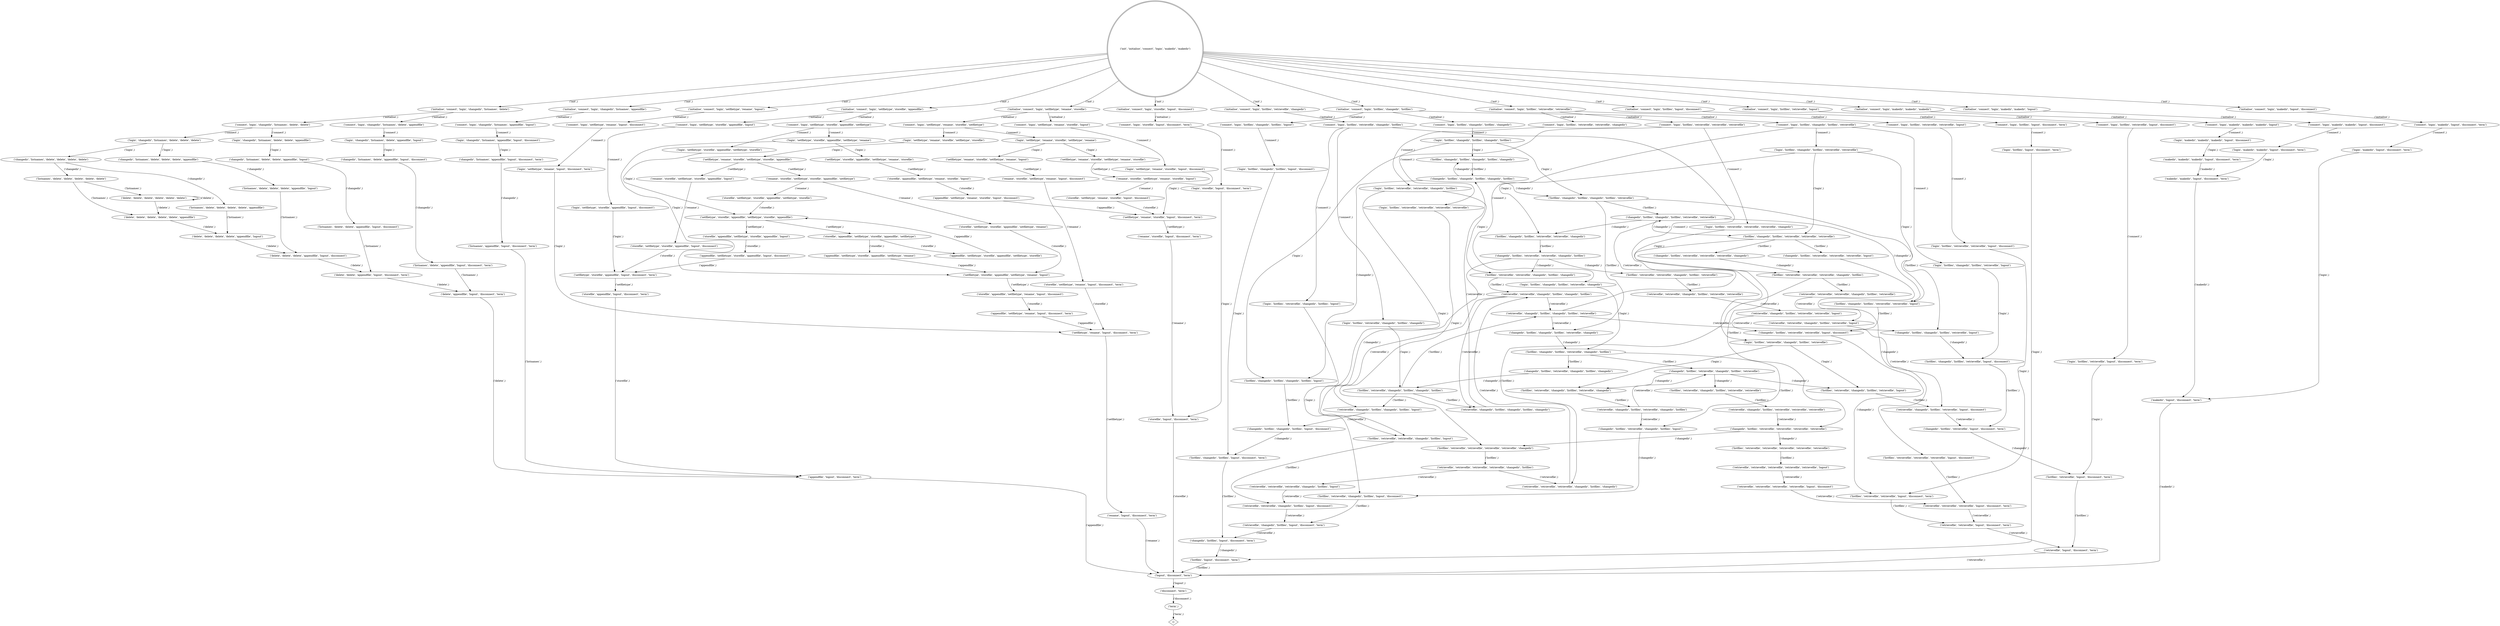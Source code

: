 digraph  {
0 [shape=doublecircle, label="('init', 'initialise', 'connect', 'login', 'makedir', 'makedir')"];
1 [label="('initialise', 'connect', 'login', 'changedir', 'listnames', 'delete')"];
2 [label="('connect', 'login', 'changedir', 'listnames', 'delete', 'delete')"];
3 [label="('login', 'changedir', 'listnames', 'delete', 'delete', 'appendfile')"];
4 [label="('changedir', 'listnames', 'delete', 'delete', 'appendfile', 'logout')"];
5 [label="('listnames', 'delete', 'delete', 'appendfile', 'logout', 'disconnect')"];
6 [label="('delete', 'delete', 'appendfile', 'logout', 'disconnect', 'term')"];
7 [label="('delete', 'appendfile', 'logout', 'disconnect', 'term')"];
8 [label="('appendfile', 'logout', 'disconnect', 'term')"];
9 [label="('logout', 'disconnect', 'term')"];
10 [label="('disconnect', 'term')"];
11 [label="('term',)"];
13 [label="('initialise', 'connect', 'login', 'listfiles', 'logout', 'disconnect')"];
14 [label="('connect', 'login', 'listfiles', 'logout', 'disconnect', 'term')"];
15 [label="('login', 'listfiles', 'logout', 'disconnect', 'term')"];
16 [label="('listfiles', 'logout', 'disconnect', 'term')"];
18 [label="('initialise', 'connect', 'login', 'setfiletype', 'rename', 'logout')"];
19 [label="('connect', 'login', 'setfiletype', 'rename', 'logout', 'disconnect')"];
20 [label="('login', 'setfiletype', 'rename', 'logout', 'disconnect', 'term')"];
21 [label="('setfiletype', 'rename', 'logout', 'disconnect', 'term')"];
22 [label="('rename', 'logout', 'disconnect', 'term')"];
24 [label="('initialise', 'connect', 'login', 'listfiles', 'changedir', 'listfiles')"];
25 [label="('connect', 'login', 'listfiles', 'changedir', 'listfiles', 'logout')"];
26 [label="('login', 'listfiles', 'changedir', 'listfiles', 'logout', 'disconnect')"];
27 [label="('listfiles', 'changedir', 'listfiles', 'logout', 'disconnect', 'term')"];
28 [label="('changedir', 'listfiles', 'logout', 'disconnect', 'term')"];
30 [label="('initialise', 'connect', 'login', 'storefile', 'logout', 'disconnect')"];
31 [label="('connect', 'login', 'storefile', 'logout', 'disconnect', 'term')"];
32 [label="('login', 'storefile', 'logout', 'disconnect', 'term')"];
33 [label="('storefile', 'logout', 'disconnect', 'term')"];
35 [label="('initialise', 'connect', 'login', 'makedir', 'logout', 'disconnect')"];
36 [label="('connect', 'login', 'makedir', 'logout', 'disconnect', 'term')"];
37 [label="('login', 'makedir', 'logout', 'disconnect', 'term')"];
38 [label="('makedir', 'logout', 'disconnect', 'term')"];
39 [label="('login', 'changedir', 'listnames', 'delete', 'delete', 'delete')"];
40 [label="('changedir', 'listnames', 'delete', 'delete', 'delete', 'appendfile')"];
41 [label="('listnames', 'delete', 'delete', 'delete', 'appendfile', 'logout')"];
42 [label="('delete', 'delete', 'delete', 'appendfile', 'logout', 'disconnect')"];
43 [label="('initialise', 'connect', 'login', 'changedir', 'listnames', 'appendfile')"];
44 [label="('connect', 'login', 'changedir', 'listnames', 'appendfile', 'logout')"];
45 [label="('login', 'changedir', 'listnames', 'appendfile', 'logout', 'disconnect')"];
46 [label="('changedir', 'listnames', 'appendfile', 'logout', 'disconnect', 'term')"];
47 [label="('listnames', 'appendfile', 'logout', 'disconnect', 'term')"];
48 [label="('connect', 'login', 'listfiles', 'changedir', 'listfiles', 'changedir')"];
49 [label="('login', 'listfiles', 'changedir', 'listfiles', 'changedir', 'listfiles')"];
50 [label="('listfiles', 'changedir', 'listfiles', 'changedir', 'listfiles', 'changedir')"];
51 [label="('changedir', 'listfiles', 'changedir', 'listfiles', 'changedir', 'listfiles')"];
52 [label="('listfiles', 'changedir', 'listfiles', 'changedir', 'listfiles', 'logout')"];
53 [label="('changedir', 'listfiles', 'changedir', 'listfiles', 'logout', 'disconnect')"];
55 [label="('initialise', 'connect', 'login', 'listfiles', 'retrievefile', 'changedir')"];
56 [label="('connect', 'login', 'listfiles', 'retrievefile', 'changedir', 'listfiles')"];
57 [label="('login', 'listfiles', 'retrievefile', 'changedir', 'listfiles', 'changedir')"];
58 [label="('listfiles', 'retrievefile', 'changedir', 'listfiles', 'changedir', 'listfiles')"];
59 [label="('retrievefile', 'changedir', 'listfiles', 'changedir', 'listfiles', 'changedir')"];
60 [label="('connect', 'login', 'changedir', 'listnames', 'delete', 'appendfile')"];
61 [label="('login', 'changedir', 'listnames', 'delete', 'appendfile', 'logout')"];
62 [label="('changedir', 'listnames', 'delete', 'appendfile', 'logout', 'disconnect')"];
63 [label="('listnames', 'delete', 'appendfile', 'logout', 'disconnect', 'term')"];
65 [label="('initialise', 'connect', 'login', 'setfiletype', 'storefile', 'appendfile')"];
66 [label="('connect', 'login', 'setfiletype', 'storefile', 'appendfile', 'logout')"];
67 [label="('login', 'setfiletype', 'storefile', 'appendfile', 'logout', 'disconnect')"];
68 [label="('setfiletype', 'storefile', 'appendfile', 'logout', 'disconnect', 'term')"];
69 [label="('storefile', 'appendfile', 'logout', 'disconnect', 'term')"];
70 [label="('initialise', 'connect', 'login', 'setfiletype', 'rename', 'storefile')"];
71 [label="('connect', 'login', 'setfiletype', 'rename', 'storefile', 'setfiletype')"];
72 [label="('login', 'setfiletype', 'rename', 'storefile', 'setfiletype', 'rename')"];
73 [label="('setfiletype', 'rename', 'storefile', 'setfiletype', 'rename', 'logout')"];
74 [label="('rename', 'storefile', 'setfiletype', 'rename', 'logout', 'disconnect')"];
75 [label="('storefile', 'setfiletype', 'rename', 'logout', 'disconnect', 'term')"];
76 [label="('connect', 'login', 'listfiles', 'changedir', 'listfiles', 'retrievefile')"];
77 [label="('login', 'listfiles', 'changedir', 'listfiles', 'retrievefile', 'logout')"];
78 [label="('listfiles', 'changedir', 'listfiles', 'retrievefile', 'logout', 'disconnect')"];
79 [label="('changedir', 'listfiles', 'retrievefile', 'logout', 'disconnect', 'term')"];
80 [label="('listfiles', 'retrievefile', 'logout', 'disconnect', 'term')"];
81 [label="('retrievefile', 'logout', 'disconnect', 'term')"];
82 [label="('initialise', 'connect', 'login', 'listfiles', 'retrievefile', 'logout')"];
83 [label="('connect', 'login', 'listfiles', 'retrievefile', 'logout', 'disconnect')"];
84 [label="('login', 'listfiles', 'retrievefile', 'logout', 'disconnect', 'term')"];
85 [label="('changedir', 'listnames', 'delete', 'delete', 'delete', 'delete')"];
86 [label="('listnames', 'delete', 'delete', 'delete', 'delete', 'appendfile')"];
87 [label="('delete', 'delete', 'delete', 'delete', 'appendfile', 'logout')"];
88 [label="('listfiles', 'changedir', 'listfiles', 'changedir', 'listfiles', 'retrievefile')"];
89 [label="('changedir', 'listfiles', 'changedir', 'listfiles', 'retrievefile', 'logout')"];
90 [label="('login', 'listfiles', 'retrievefile', 'changedir', 'listfiles', 'logout')"];
91 [label="('listfiles', 'retrievefile', 'changedir', 'listfiles', 'logout', 'disconnect')"];
92 [label="('retrievefile', 'changedir', 'listfiles', 'logout', 'disconnect', 'term')"];
94 [label="('initialise', 'connect', 'login', 'makedir', 'makedir', 'logout')"];
95 [label="('connect', 'login', 'makedir', 'makedir', 'logout', 'disconnect')"];
96 [label="('login', 'makedir', 'makedir', 'logout', 'disconnect', 'term')"];
97 [label="('makedir', 'makedir', 'logout', 'disconnect', 'term')"];
98 [label="('connect', 'login', 'setfiletype', 'storefile', 'appendfile', 'setfiletype')"];
99 [label="('login', 'setfiletype', 'storefile', 'appendfile', 'setfiletype', 'rename')"];
100 [label="('setfiletype', 'storefile', 'appendfile', 'setfiletype', 'rename', 'storefile')"];
101 [label="('storefile', 'appendfile', 'setfiletype', 'rename', 'storefile', 'logout')"];
102 [label="('appendfile', 'setfiletype', 'rename', 'storefile', 'logout', 'disconnect')"];
103 [label="('setfiletype', 'rename', 'storefile', 'logout', 'disconnect', 'term')"];
104 [label="('rename', 'storefile', 'logout', 'disconnect', 'term')"];
105 [label="('retrievefile', 'changedir', 'listfiles', 'changedir', 'listfiles', 'logout')"];
106 [label="('initialise', 'connect', 'login', 'listfiles', 'retrievefile', 'retrievefile')"];
107 [label="('connect', 'login', 'listfiles', 'retrievefile', 'retrievefile', 'retrievefile')"];
108 [label="('login', 'listfiles', 'retrievefile', 'retrievefile', 'retrievefile', 'retrievefile')"];
109 [label="('listfiles', 'retrievefile', 'retrievefile', 'retrievefile', 'retrievefile', 'changedir')"];
110 [label="('retrievefile', 'retrievefile', 'retrievefile', 'retrievefile', 'changedir', 'listfiles')"];
111 [label="('retrievefile', 'retrievefile', 'retrievefile', 'changedir', 'listfiles', 'changedir')"];
112 [label="('retrievefile', 'retrievefile', 'changedir', 'listfiles', 'changedir', 'listfiles')"];
113 [label="('connect', 'login', 'setfiletype', 'rename', 'storefile', 'logout')"];
114 [label="('login', 'setfiletype', 'rename', 'storefile', 'logout', 'disconnect')"];
115 [label="('initialise', 'connect', 'login', 'makedir', 'makedir', 'makedir')"];
116 [label="('connect', 'login', 'makedir', 'makedir', 'makedir', 'logout')"];
117 [label="('login', 'makedir', 'makedir', 'makedir', 'logout', 'disconnect')"];
118 [label="('makedir', 'makedir', 'makedir', 'logout', 'disconnect', 'term')"];
119 [label="('changedir', 'listfiles', 'changedir', 'listfiles', 'retrievefile', 'retrievefile')"];
120 [label="('listfiles', 'changedir', 'listfiles', 'retrievefile', 'retrievefile', 'changedir')"];
121 [label="('changedir', 'listfiles', 'retrievefile', 'retrievefile', 'changedir', 'listfiles')"];
122 [label="('listfiles', 'retrievefile', 'retrievefile', 'changedir', 'listfiles', 'changedir')"];
123 [label="('retrievefile', 'changedir', 'listfiles', 'changedir', 'listfiles', 'retrievefile')"];
124 [label="('listnames', 'delete', 'delete', 'delete', 'delete', 'delete')"];
125 [label="('delete', 'delete', 'delete', 'delete', 'delete', 'delete')"];
126 [label="('delete', 'delete', 'delete', 'delete', 'delete', 'appendfile')"];
127 [label="('login', 'setfiletype', 'storefile', 'appendfile', 'setfiletype', 'storefile')"];
128 [label="('setfiletype', 'storefile', 'appendfile', 'setfiletype', 'storefile', 'appendfile')"];
129 [label="('storefile', 'appendfile', 'setfiletype', 'storefile', 'appendfile', 'logout')"];
130 [label="('appendfile', 'setfiletype', 'storefile', 'appendfile', 'logout', 'disconnect')"];
131 [label="('login', 'listfiles', 'changedir', 'listfiles', 'retrievefile', 'changedir')"];
132 [label="('listfiles', 'changedir', 'listfiles', 'retrievefile', 'changedir', 'listfiles')"];
133 [label="('changedir', 'listfiles', 'retrievefile', 'changedir', 'listfiles', 'changedir')"];
134 [label="('changedir', 'listfiles', 'changedir', 'listfiles', 'retrievefile', 'changedir')"];
135 [label="('login', 'setfiletype', 'rename', 'storefile', 'setfiletype', 'storefile')"];
136 [label="('setfiletype', 'rename', 'storefile', 'setfiletype', 'storefile', 'appendfile')"];
137 [label="('rename', 'storefile', 'setfiletype', 'storefile', 'appendfile', 'logout')"];
138 [label="('storefile', 'setfiletype', 'storefile', 'appendfile', 'logout', 'disconnect')"];
139 [label="('login', 'listfiles', 'changedir', 'listfiles', 'retrievefile', 'retrievefile')"];
140 [label="('listfiles', 'changedir', 'listfiles', 'retrievefile', 'retrievefile', 'retrievefile')"];
141 [label="('changedir', 'listfiles', 'retrievefile', 'retrievefile', 'retrievefile', 'retrievefile')"];
142 [label="('listfiles', 'retrievefile', 'retrievefile', 'retrievefile', 'retrievefile', 'retrievefile')"];
143 [label="('retrievefile', 'retrievefile', 'retrievefile', 'retrievefile', 'retrievefile', 'logout')"];
144 [label="('retrievefile', 'retrievefile', 'retrievefile', 'retrievefile', 'logout', 'disconnect')"];
145 [label="('retrievefile', 'retrievefile', 'retrievefile', 'logout', 'disconnect', 'term')"];
146 [label="('retrievefile', 'retrievefile', 'logout', 'disconnect', 'term')"];
147 [label="('connect', 'login', 'listfiles', 'retrievefile', 'retrievefile', 'changedir')"];
148 [label="('login', 'listfiles', 'retrievefile', 'retrievefile', 'changedir', 'listfiles')"];
149 [label="('listfiles', 'retrievefile', 'retrievefile', 'changedir', 'listfiles', 'logout')"];
150 [label="('retrievefile', 'retrievefile', 'changedir', 'listfiles', 'logout', 'disconnect')"];
151 [label="('changedir', 'listfiles', 'retrievefile', 'changedir', 'listfiles', 'retrievefile')"];
152 [label="('listfiles', 'retrievefile', 'changedir', 'listfiles', 'retrievefile', 'changedir')"];
153 [label="('retrievefile', 'changedir', 'listfiles', 'retrievefile', 'changedir', 'listfiles')"];
154 [label="('changedir', 'listfiles', 'retrievefile', 'changedir', 'listfiles', 'logout')"];
155 [label="('login', 'listfiles', 'retrievefile', 'retrievefile', 'retrievefile', 'changedir')"];
156 [label="('listfiles', 'retrievefile', 'retrievefile', 'retrievefile', 'changedir', 'listfiles')"];
157 [label="('connect', 'login', 'listfiles', 'retrievefile', 'retrievefile', 'logout')"];
158 [label="('login', 'listfiles', 'retrievefile', 'retrievefile', 'logout', 'disconnect')"];
159 [label="('listfiles', 'retrievefile', 'retrievefile', 'logout', 'disconnect', 'term')"];
160 [label="('listfiles', 'changedir', 'listfiles', 'retrievefile', 'retrievefile', 'logout')"];
161 [label="('changedir', 'listfiles', 'retrievefile', 'retrievefile', 'logout', 'disconnect')"];
162 [label="('changedir', 'listfiles', 'retrievefile', 'retrievefile', 'retrievefile', 'changedir')"];
163 [label="('retrievefile', 'retrievefile', 'retrievefile', 'changedir', 'listfiles', 'retrievefile')"];
164 [label="('retrievefile', 'retrievefile', 'changedir', 'listfiles', 'retrievefile', 'logout')"];
165 [label="('retrievefile', 'changedir', 'listfiles', 'retrievefile', 'logout', 'disconnect')"];
166 [label="('listfiles', 'retrievefile', 'changedir', 'listfiles', 'retrievefile', 'retrievefile')"];
167 [label="('retrievefile', 'changedir', 'listfiles', 'retrievefile', 'retrievefile', 'retrievefile')"];
168 [label="('retrievefile', 'retrievefile', 'retrievefile', 'changedir', 'listfiles', 'logout')"];
169 [label="('login', 'listfiles', 'retrievefile', 'changedir', 'listfiles', 'retrievefile')"];
170 [label="('listfiles', 'retrievefile', 'changedir', 'listfiles', 'retrievefile', 'logout')"];
171 [label="('changedir', 'listfiles', 'retrievefile', 'retrievefile', 'retrievefile', 'logout')"];
172 [label="('listfiles', 'retrievefile', 'retrievefile', 'retrievefile', 'logout', 'disconnect')"];
173 [label="('rename', 'storefile', 'setfiletype', 'storefile', 'appendfile', 'setfiletype')"];
174 [label="('storefile', 'setfiletype', 'storefile', 'appendfile', 'setfiletype', 'storefile')"];
175 [label="('storefile', 'appendfile', 'setfiletype', 'storefile', 'appendfile', 'setfiletype')"];
176 [label="('appendfile', 'setfiletype', 'storefile', 'appendfile', 'setfiletype', 'storefile')"];
177 [label="('storefile', 'setfiletype', 'storefile', 'appendfile', 'setfiletype', 'rename')"];
178 [label="('setfiletype', 'storefile', 'appendfile', 'setfiletype', 'rename', 'logout')"];
179 [label="('storefile', 'appendfile', 'setfiletype', 'rename', 'logout', 'disconnect')"];
180 [label="('appendfile', 'setfiletype', 'rename', 'logout', 'disconnect', 'term')"];
181 [label="('appendfile', 'setfiletype', 'storefile', 'appendfile', 'setfiletype', 'rename')"];
182 [label="('setfiletype', 'rename', 'storefile', 'setfiletype', 'rename', 'storefile')"];
183 [label="('rename', 'storefile', 'setfiletype', 'rename', 'storefile', 'logout')"];
184 [label="('storefile', 'setfiletype', 'rename', 'storefile', 'logout', 'disconnect')"];
185 [label="('listfiles', 'retrievefile', 'retrievefile', 'changedir', 'listfiles', 'retrievefile')"];
186 [label="('retrievefile', 'retrievefile', 'changedir', 'listfiles', 'retrievefile', 'retrievefile')"];
187 [label="('retrievefile', 'changedir', 'listfiles', 'retrievefile', 'retrievefile', 'logout')"];
188 [shape=diamond, label="()"];
0 -> 43  [key=1, label="('init',)", weight=117];
0 -> 1  [key=2, label="('init',)", weight=137];
0 -> 13  [key=16, label="('init',)", weight=135];
0 -> 18  [key=21, label="('init',)", weight=39];
0 -> 70  [key=22, label="('init',)", weight=50];
0 -> 24  [key=28, label="('init',)", weight=127];
0 -> 30  [key=36, label="('init',)", weight=99];
0 -> 35  [key=41, label="('init',)", weight=97];
0 -> 55  [key=66, label="('init',)", weight=33];
0 -> 82  [key=67, label="('init',)", weight=30];
0 -> 106  [key=68, label="('init',)", weight=10];
0 -> 65  [key=82, label="('init',)", weight=112];
0 -> 115  [key=120, label="('init',)", weight=5];
0 -> 94  [key=121, label="('init',)", weight=9];
1 -> 60  [key=3, label="('initialise',)", weight=61];
1 -> 2  [key=4, label="('initialise',)", weight=76];
2 -> 39  [key=5, label="('connect',)", weight=46];
2 -> 3  [key=6, label="('connect',)", weight=30];
3 -> 4  [key=7, label="('login',)", weight=30];
4 -> 5  [key=8, label="('changedir',)", weight=30];
5 -> 6  [key=9, label="('listnames',)", weight=30];
6 -> 7  [key=10, label="('delete',)", weight=76];
7 -> 8  [key=11, label="('delete',)", weight=137];
8 -> 9  [key=12, label="('appendfile',)", weight=363];
9 -> 10  [key=13, label="('logout',)", weight=1000];
10 -> 11  [key=14, label="('disconnect',)", weight=1000];
11 -> 188  [key=15, label="('term',)", weight=1000];
13 -> 14  [key=17, label="('initialise',)", weight=135];
14 -> 15  [key=18, label="('connect',)", weight=135];
15 -> 16  [key=19, label="('login',)", weight=135];
16 -> 9  [key=20, label="('listfiles',)", weight=267];
18 -> 19  [key=23, label="('initialise',)", weight=39];
19 -> 20  [key=24, label="('connect',)", weight=39];
20 -> 21  [key=25, label="('login',)", weight=39];
21 -> 22  [key=26, label="('setfiletype',)", weight=46];
22 -> 9  [key=27, label="('rename',)", weight=46];
24 -> 48  [key=29, label="('initialise',)", weight=50];
24 -> 25  [key=30, label="('initialise',)", weight=47];
24 -> 76  [key=31, label="('initialise',)", weight=30];
25 -> 26  [key=32, label="('connect',)", weight=47];
26 -> 27  [key=33, label="('login',)", weight=47];
27 -> 28  [key=34, label="('listfiles',)", weight=106];
28 -> 16  [key=35, label="('changedir',)", weight=132];
30 -> 31  [key=37, label="('initialise',)", weight=99];
31 -> 32  [key=38, label="('connect',)", weight=99];
32 -> 33  [key=39, label="('login',)", weight=99];
33 -> 9  [key=40, label="('storefile',)", weight=145];
35 -> 36  [key=42, label="('initialise',)", weight=97];
36 -> 37  [key=43, label="('connect',)", weight=97];
37 -> 38  [key=44, label="('login',)", weight=97];
38 -> 9  [key=45, label="('makedir',)", weight=111];
39 -> 85  [key=46, label="('login',)", weight=24];
39 -> 40  [key=47, label="('login',)", weight=22];
40 -> 41  [key=48, label="('changedir',)", weight=22];
41 -> 42  [key=49, label="('listnames',)", weight=22];
42 -> 6  [key=50, label="('delete',)", weight=46];
43 -> 44  [key=51, label="('initialise',)", weight=117];
44 -> 45  [key=52, label="('connect',)", weight=117];
45 -> 46  [key=53, label="('login',)", weight=117];
46 -> 47  [key=54, label="('changedir',)", weight=117];
47 -> 8  [key=55, label="('listnames',)", weight=117];
48 -> 49  [key=56, label="('connect',)", weight=50];
49 -> 50  [key=57, label="('login',)", weight=24];
49 -> 88  [key=58, label="('login',)", weight=7];
49 -> 52  [key=59, label="('login',)", weight=19];
50 -> 51  [key=60, label="('listfiles',)", weight=64];
51 -> 88  [key=61, label="('changedir',)", weight=13];
51 -> 50  [key=62, label="('changedir',)", weight=40];
51 -> 52  [key=63, label="('changedir',)", weight=27];
52 -> 53  [key=64, label="('listfiles',)", weight=46];
53 -> 27  [key=65, label="('changedir',)", weight=59];
55 -> 56  [key=69, label="('initialise',)", weight=33];
56 -> 57  [key=70, label="('connect',)", weight=17];
56 -> 169  [key=71, label="('connect',)", weight=3];
56 -> 90  [key=72, label="('connect',)", weight=13];
57 -> 58  [key=73, label="('login',)", weight=17];
58 -> 105  [key=74, label="('listfiles',)", weight=10];
58 -> 123  [key=75, label="('listfiles',)", weight=7];
58 -> 59  [key=76, label="('listfiles',)", weight=15];
59 -> 51  [key=77, label="('retrievefile',)", weight=16];
60 -> 61  [key=78, label="('connect',)", weight=61];
61 -> 62  [key=79, label="('login',)", weight=61];
62 -> 63  [key=80, label="('changedir',)", weight=61];
63 -> 7  [key=81, label="('listnames',)", weight=61];
65 -> 98  [key=83, label="('initialise',)", weight=17];
65 -> 66  [key=84, label="('initialise',)", weight=95];
66 -> 67  [key=85, label="('connect',)", weight=95];
67 -> 68  [key=86, label="('login',)", weight=95];
68 -> 69  [key=87, label="('setfiletype',)", weight=109];
69 -> 8  [key=88, label="('storefile',)", weight=109];
70 -> 113  [key=89, label="('initialise',)", weight=40];
70 -> 71  [key=90, label="('initialise',)", weight=10];
71 -> 72  [key=91, label="('connect',)", weight=4];
71 -> 135  [key=92, label="('connect',)", weight=6];
72 -> 73  [key=93, label="('login',)", weight=3];
72 -> 182  [key=94, label="('login',)", weight=1];
73 -> 74  [key=95, label="('setfiletype',)", weight=3];
74 -> 75  [key=96, label="('rename',)", weight=3];
75 -> 21  [key=97, label="('storefile',)", weight=3];
76 -> 131  [key=98, label="('connect',)", weight=11];
76 -> 139  [key=99, label="('connect',)", weight=6];
76 -> 77  [key=100, label="('connect',)", weight=13];
77 -> 78  [key=101, label="('login',)", weight=13];
78 -> 79  [key=102, label="('listfiles',)", weight=24];
79 -> 80  [key=103, label="('changedir',)", weight=28];
80 -> 81  [key=104, label="('listfiles',)", weight=58];
81 -> 9  [key=105, label="('retrievefile',)", weight=68];
82 -> 83  [key=106, label="('initialise',)", weight=30];
83 -> 84  [key=107, label="('connect',)", weight=30];
84 -> 80  [key=108, label="('login',)", weight=30];
85 -> 86  [key=109, label="('changedir',)", weight=9];
85 -> 124  [key=110, label="('changedir',)", weight=15];
86 -> 87  [key=111, label="('listnames',)", weight=9];
87 -> 42  [key=112, label="('delete',)", weight=24];
88 -> 134  [key=113, label="('listfiles',)", weight=8];
88 -> 119  [key=114, label="('listfiles',)", weight=5];
88 -> 89  [key=115, label="('listfiles',)", weight=7];
89 -> 78  [key=116, label="('changedir',)", weight=11];
90 -> 91  [key=117, label="('login',)", weight=13];
91 -> 92  [key=118, label="('listfiles',)", weight=20];
92 -> 28  [key=119, label="('retrievefile',)", weight=26];
94 -> 95  [key=122, label="('initialise',)", weight=9];
95 -> 96  [key=123, label="('connect',)", weight=9];
96 -> 97  [key=124, label="('login',)", weight=9];
97 -> 38  [key=125, label="('makedir',)", weight=14];
98 -> 99  [key=126, label="('connect',)", weight=7];
98 -> 127  [key=127, label="('connect',)", weight=10];
99 -> 178  [key=128, label="('login',)", weight=2];
99 -> 100  [key=129, label="('login',)", weight=5];
100 -> 101  [key=130, label="('setfiletype',)", weight=5];
101 -> 102  [key=131, label="('storefile',)", weight=5];
102 -> 103  [key=132, label="('appendfile',)", weight=5];
103 -> 104  [key=133, label="('setfiletype',)", weight=46];
104 -> 33  [key=134, label="('rename',)", weight=46];
105 -> 53  [key=135, label="('retrievefile',)", weight=13];
106 -> 107  [key=136, label="('initialise',)", weight=2];
106 -> 157  [key=137, label="('initialise',)", weight=3];
106 -> 147  [key=138, label="('initialise',)", weight=5];
107 -> 108  [key=139, label="('connect',)", weight=1];
107 -> 155  [key=140, label="('connect',)", weight=1];
108 -> 109  [key=141, label="('login',)", weight=1];
109 -> 110  [key=142, label="('listfiles',)", weight=2];
110 -> 111  [key=143, label="('retrievefile',)", weight=1];
110 -> 168  [key=144, label="('retrievefile',)", weight=1];
111 -> 112  [key=145, label="('retrievefile',)", weight=3];
112 -> 123  [key=146, label="('retrievefile',)", weight=3];
112 -> 105  [key=147, label="('retrievefile',)", weight=3];
112 -> 59  [key=148, label="('retrievefile',)", weight=1];
113 -> 114  [key=149, label="('connect',)", weight=40];
114 -> 103  [key=150, label="('login',)", weight=40];
115 -> 116  [key=151, label="('initialise',)", weight=5];
116 -> 117  [key=152, label="('connect',)", weight=5];
117 -> 118  [key=153, label="('login',)", weight=5];
118 -> 97  [key=154, label="('makedir',)", weight=5];
119 -> 160  [key=155, label="('changedir',)", weight=3];
119 -> 140  [key=156, label="('changedir',)", weight=1];
119 -> 120  [key=157, label="('changedir',)", weight=3];
120 -> 121  [key=158, label="('listfiles',)", weight=5];
121 -> 185  [key=159, label="('changedir',)", weight=1];
121 -> 122  [key=160, label="('changedir',)", weight=2];
121 -> 149  [key=161, label="('changedir',)", weight=2];
122 -> 112  [key=162, label="('listfiles',)", weight=4];
123 -> 119  [key=163, label="('retrievefile',)", weight=2];
123 -> 134  [key=164, label="('retrievefile',)", weight=4];
123 -> 89  [key=165, label="('retrievefile',)", weight=4];
124 -> 125  [key=166, label="('listnames',)", weight=7];
124 -> 126  [key=167, label="('listnames',)", weight=8];
125 -> 125  [key=168, label="('delete',)", weight=10];
125 -> 126  [key=169, label="('delete',)", weight=7];
126 -> 87  [key=170, label="('delete',)", weight=15];
127 -> 128  [key=171, label="('login',)", weight=10];
128 -> 175  [key=172, label="('setfiletype',)", weight=2];
128 -> 129  [key=173, label="('setfiletype',)", weight=11];
129 -> 130  [key=174, label="('storefile',)", weight=11];
130 -> 68  [key=175, label="('appendfile',)", weight=11];
131 -> 132  [key=176, label="('login',)", weight=11];
132 -> 154  [key=177, label="('listfiles',)", weight=5];
132 -> 151  [key=178, label="('listfiles',)", weight=3];
132 -> 133  [key=179, label="('listfiles',)", weight=15];
133 -> 58  [key=180, label="('changedir',)", weight=15];
134 -> 132  [key=181, label="('changedir',)", weight=12];
135 -> 136  [key=182, label="('login',)", weight=6];
136 -> 137  [key=183, label="('setfiletype',)", weight=3];
136 -> 173  [key=184, label="('setfiletype',)", weight=3];
137 -> 138  [key=185, label="('rename',)", weight=3];
138 -> 68  [key=186, label="('storefile',)", weight=3];
139 -> 120  [key=187, label="('login',)", weight=2];
139 -> 160  [key=188, label="('login',)", weight=1];
139 -> 140  [key=189, label="('login',)", weight=3];
140 -> 162  [key=190, label="('listfiles',)", weight=2];
140 -> 141  [key=191, label="('listfiles',)", weight=1];
140 -> 171  [key=192, label="('listfiles',)", weight=1];
141 -> 109  [key=193, label="('changedir',)", weight=1];
141 -> 142  [key=194, label="('changedir',)", weight=1];
142 -> 143  [key=195, label="('listfiles',)", weight=1];
143 -> 144  [key=196, label="('retrievefile',)", weight=1];
144 -> 145  [key=197, label="('retrievefile',)", weight=1];
145 -> 146  [key=198, label="('retrievefile',)", weight=2];
146 -> 81  [key=199, label="('retrievefile',)", weight=10];
147 -> 148  [key=200, label="('connect',)", weight=5];
148 -> 122  [key=201, label="('login',)", weight=2];
148 -> 149  [key=202, label="('login',)", weight=3];
149 -> 150  [key=203, label="('listfiles',)", weight=5];
150 -> 92  [key=204, label="('retrievefile',)", weight=6];
151 -> 170  [key=205, label="('changedir',)", weight=2];
151 -> 166  [key=206, label="('changedir',)", weight=1];
151 -> 152  [key=207, label="('changedir',)", weight=1];
152 -> 153  [key=208, label="('listfiles',)", weight=3];
153 -> 154  [key=209, label="('retrievefile',)", weight=2];
153 -> 151  [key=210, label="('retrievefile',)", weight=1];
154 -> 91  [key=211, label="('changedir',)", weight=7];
155 -> 156  [key=212, label="('login',)", weight=1];
156 -> 111  [key=213, label="('listfiles',)", weight=2];
156 -> 163  [key=214, label="('listfiles',)", weight=1];
157 -> 158  [key=215, label="('connect',)", weight=3];
158 -> 159  [key=216, label="('login',)", weight=3];
159 -> 146  [key=217, label="('listfiles',)", weight=8];
160 -> 161  [key=218, label="('listfiles',)", weight=4];
161 -> 159  [key=219, label="('changedir',)", weight=5];
162 -> 156  [key=220, label="('changedir',)", weight=2];
163 -> 164  [key=221, label="('retrievefile',)", weight=1];
164 -> 165  [key=222, label="('retrievefile',)", weight=1];
165 -> 79  [key=223, label="('retrievefile',)", weight=4];
166 -> 167  [key=224, label="('listfiles',)", weight=1];
167 -> 141  [key=225, label="('retrievefile',)", weight=1];
168 -> 150  [key=226, label="('retrievefile',)", weight=1];
169 -> 170  [key=227, label="('login',)", weight=1];
169 -> 152  [key=228, label="('login',)", weight=2];
170 -> 165  [key=229, label="('listfiles',)", weight=3];
171 -> 172  [key=230, label="('changedir',)", weight=1];
172 -> 145  [key=231, label="('listfiles',)", weight=1];
173 -> 174  [key=232, label="('rename',)", weight=2];
173 -> 177  [key=233, label="('rename',)", weight=1];
174 -> 128  [key=234, label="('storefile',)", weight=2];
175 -> 181  [key=235, label="('storefile',)", weight=1];
175 -> 176  [key=236, label="('storefile',)", weight=1];
176 -> 128  [key=237, label="('appendfile',)", weight=1];
177 -> 178  [key=238, label="('storefile',)", weight=1];
178 -> 179  [key=239, label="('setfiletype',)", weight=4];
179 -> 180  [key=240, label="('storefile',)", weight=4];
180 -> 21  [key=241, label="('appendfile',)", weight=4];
181 -> 178  [key=242, label="('appendfile',)", weight=1];
182 -> 183  [key=243, label="('setfiletype',)", weight=1];
183 -> 184  [key=244, label="('rename',)", weight=1];
184 -> 103  [key=245, label="('storefile',)", weight=1];
185 -> 186  [key=246, label="('listfiles',)", weight=1];
186 -> 187  [key=247, label="('retrievefile',)", weight=1];
187 -> 161  [key=248, label="('retrievefile',)", weight=1];
}
